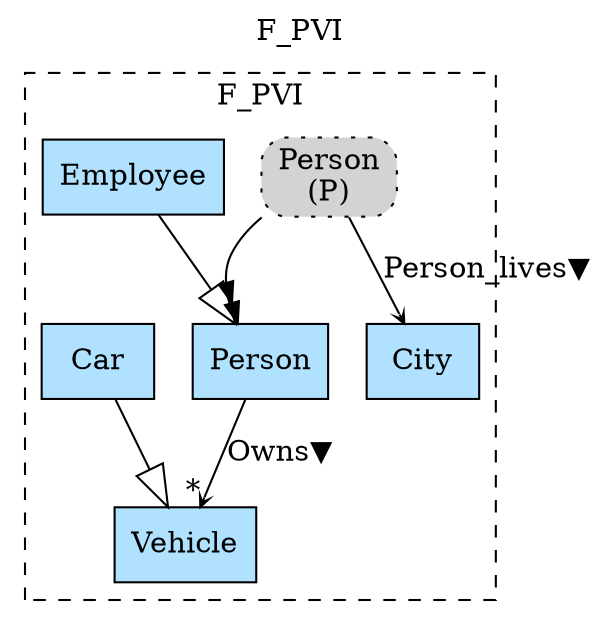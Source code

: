 digraph {graph[label=F_PVI,labelloc=tl,labelfontsize=12];
subgraph cluster_F_PVI{style=dashed;label=F_PVI;
"Person"[shape=record,fillcolor=lightskyblue1,style = filled,label="Person"];
"PPerson"[shape=box,fillcolor=lightgray,style ="rounded,filled,dotted",label=<Person<br/>(P)>];
"Employee"[shape=record,fillcolor=lightskyblue1,style = filled,label="Employee"];
"Car"[shape=record,fillcolor=lightskyblue1,style = filled,label="Car"];
"City"[shape=record,fillcolor=lightskyblue1,style = filled,label="City"];
"Vehicle"[shape=record,fillcolor=lightskyblue1,style = filled,label="Vehicle"];

"Employee"->"Person"[arrowhead=onormal,arrowsize=2.0];
"Car"->"Vehicle"[arrowhead=onormal,arrowsize=2.0];
"Person"->"Vehicle"[label="Owns▼",arrowhead=vee,headlabel="*",arrowsize=.5];
"PPerson"->"City"[label="Person_lives▼",arrowhead=vee,headlabel="",arrowsize=.5];

}
"PPerson"->"Person"[arrowhead=normalnormal];
}